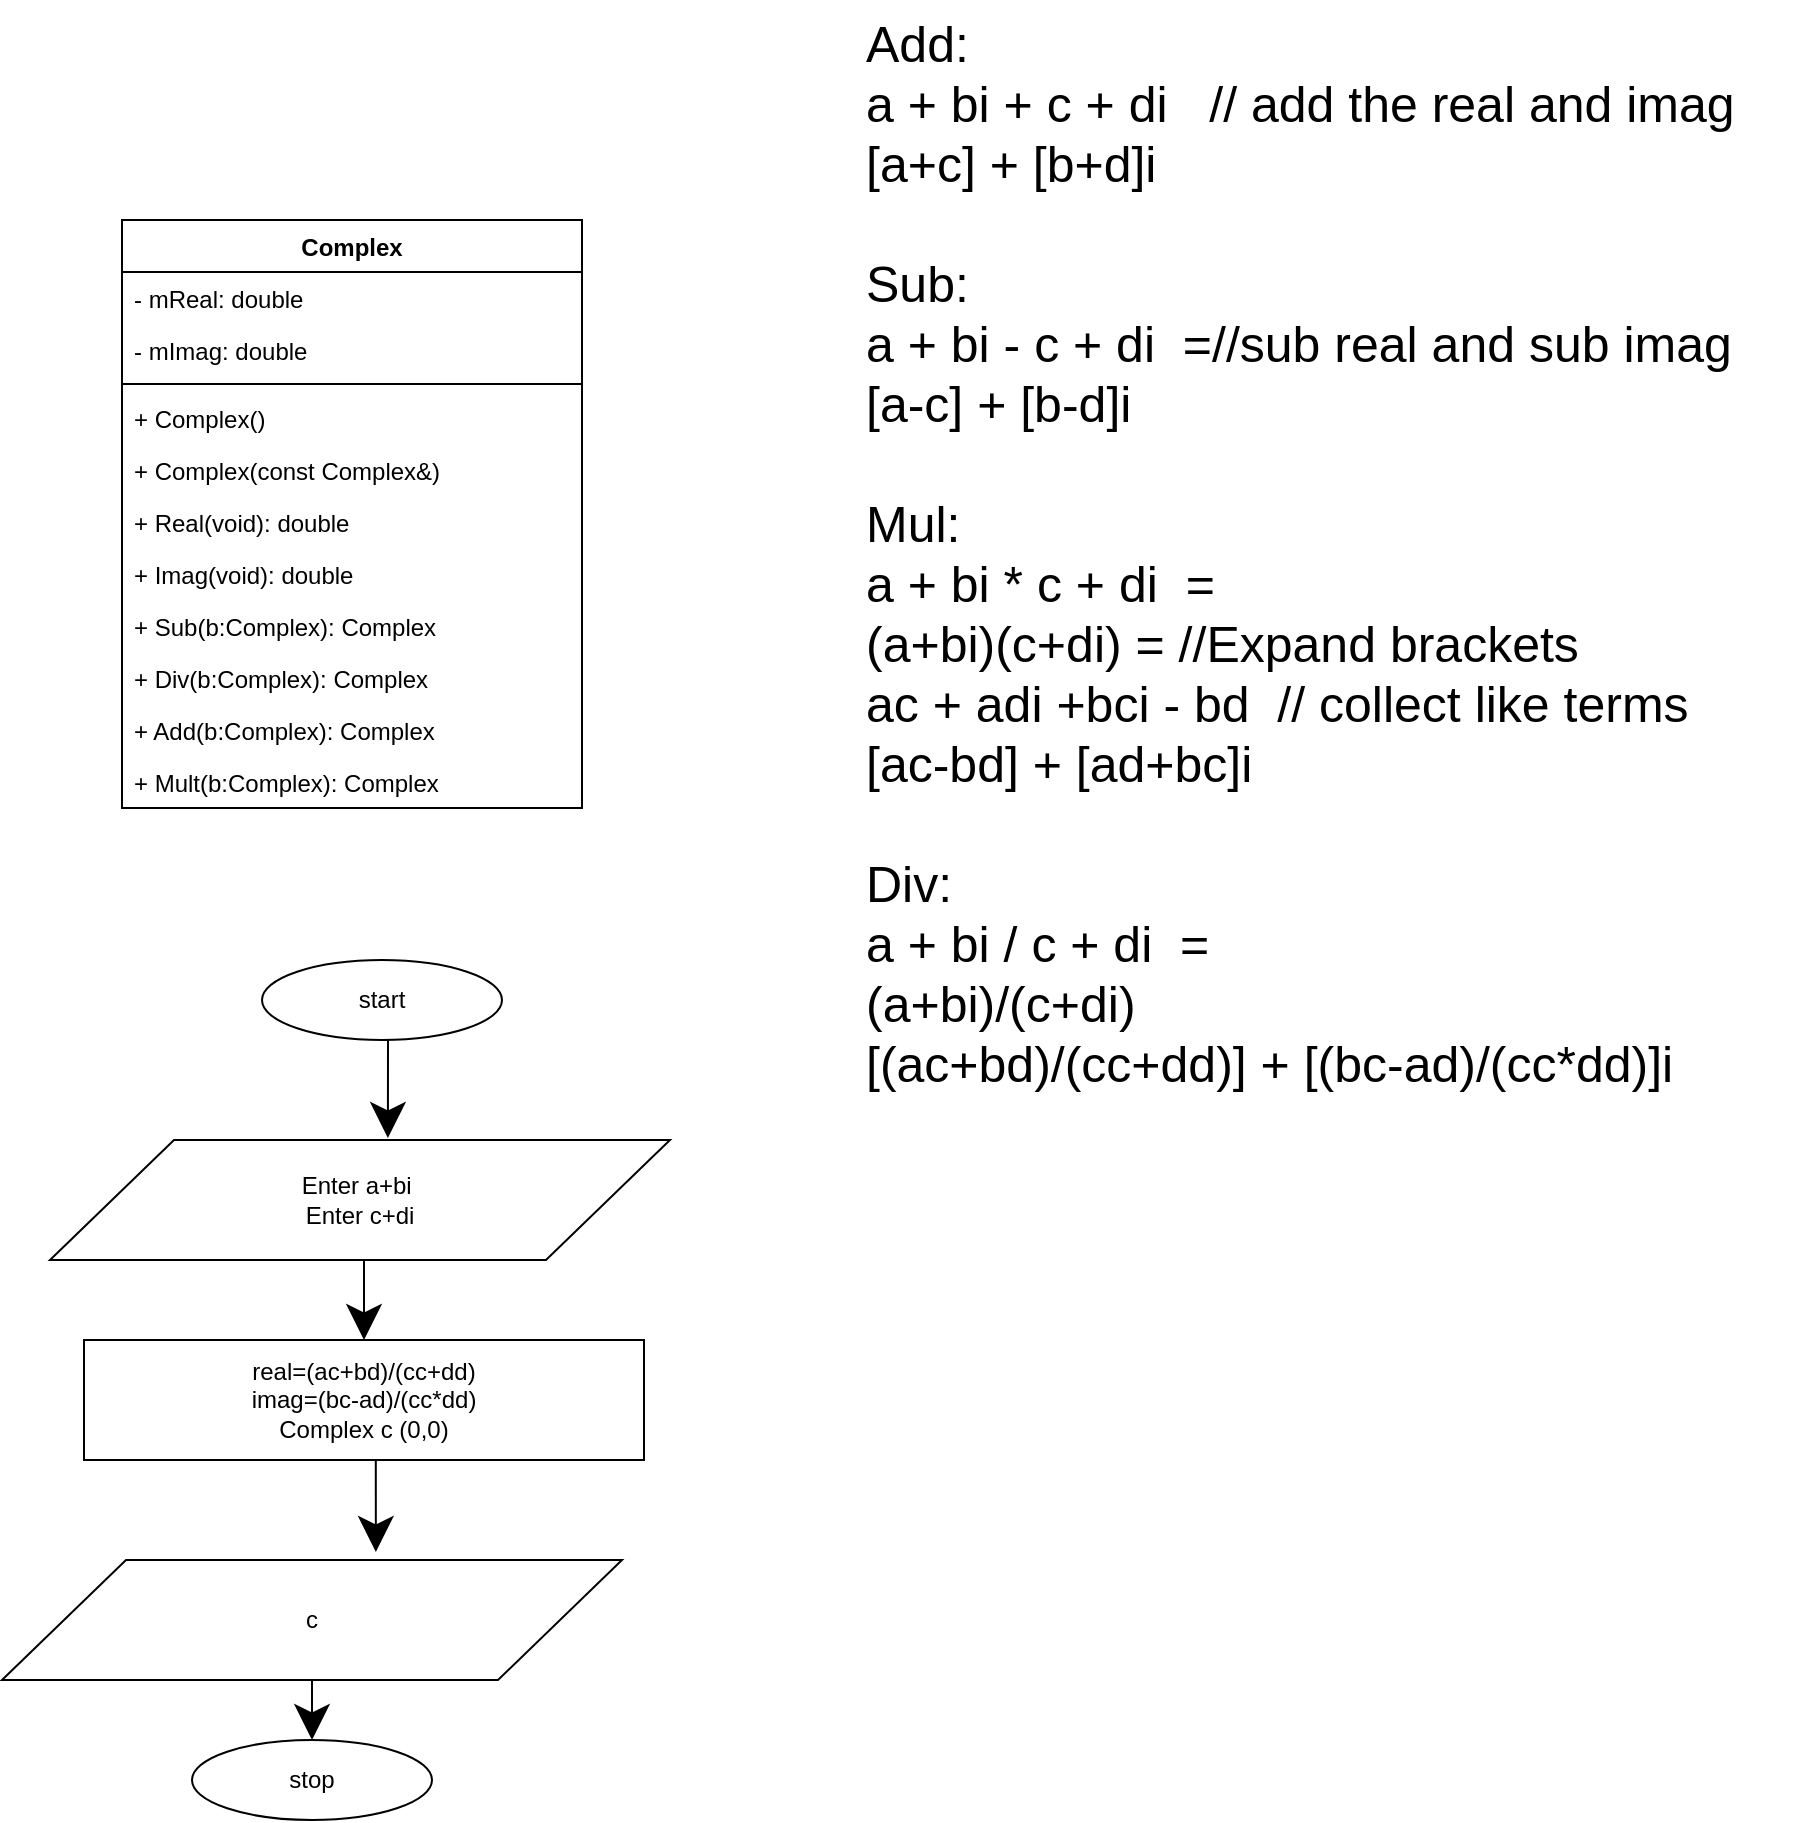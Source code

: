 <mxfile version="13.3.5" type="device"><diagram id="CPYBY-70js2pE2JIcnpi" name="Page-1"><mxGraphModel dx="1422" dy="1922" grid="1" gridSize="10" guides="1" tooltips="1" connect="1" arrows="1" fold="1" page="1" pageScale="1" pageWidth="850" pageHeight="1100" math="0" shadow="0"><root><mxCell id="0"/><mxCell id="1" parent="0"/><mxCell id="Z9aF-lx4T5aj3cvmSxLz-1" value="Complex" style="swimlane;fontStyle=1;align=center;verticalAlign=top;childLayout=stackLayout;horizontal=1;startSize=26;horizontalStack=0;resizeParent=1;resizeParentMax=0;resizeLast=0;collapsible=1;marginBottom=0;" parent="1" vertex="1"><mxGeometry x="90" y="30" width="230" height="294" as="geometry"/></mxCell><mxCell id="Z9aF-lx4T5aj3cvmSxLz-5" value="- mReal: double" style="text;strokeColor=none;fillColor=none;align=left;verticalAlign=top;spacingLeft=4;spacingRight=4;overflow=hidden;rotatable=0;points=[[0,0.5],[1,0.5]];portConstraint=eastwest;" parent="Z9aF-lx4T5aj3cvmSxLz-1" vertex="1"><mxGeometry y="26" width="230" height="26" as="geometry"/></mxCell><mxCell id="Z9aF-lx4T5aj3cvmSxLz-2" value="- mImag: double" style="text;strokeColor=none;fillColor=none;align=left;verticalAlign=top;spacingLeft=4;spacingRight=4;overflow=hidden;rotatable=0;points=[[0,0.5],[1,0.5]];portConstraint=eastwest;" parent="Z9aF-lx4T5aj3cvmSxLz-1" vertex="1"><mxGeometry y="52" width="230" height="26" as="geometry"/></mxCell><mxCell id="Z9aF-lx4T5aj3cvmSxLz-3" value="" style="line;strokeWidth=1;fillColor=none;align=left;verticalAlign=middle;spacingTop=-1;spacingLeft=3;spacingRight=3;rotatable=0;labelPosition=right;points=[];portConstraint=eastwest;" parent="Z9aF-lx4T5aj3cvmSxLz-1" vertex="1"><mxGeometry y="78" width="230" height="8" as="geometry"/></mxCell><mxCell id="Z9aF-lx4T5aj3cvmSxLz-6" value="+ Complex()" style="text;strokeColor=none;fillColor=none;align=left;verticalAlign=top;spacingLeft=4;spacingRight=4;overflow=hidden;rotatable=0;points=[[0,0.5],[1,0.5]];portConstraint=eastwest;" parent="Z9aF-lx4T5aj3cvmSxLz-1" vertex="1"><mxGeometry y="86" width="230" height="26" as="geometry"/></mxCell><mxCell id="Z9aF-lx4T5aj3cvmSxLz-7" value="+ Complex(const Complex&amp;)" style="text;strokeColor=none;fillColor=none;align=left;verticalAlign=top;spacingLeft=4;spacingRight=4;overflow=hidden;rotatable=0;points=[[0,0.5],[1,0.5]];portConstraint=eastwest;" parent="Z9aF-lx4T5aj3cvmSxLz-1" vertex="1"><mxGeometry y="112" width="230" height="26" as="geometry"/></mxCell><mxCell id="Z9aF-lx4T5aj3cvmSxLz-8" value="+ Real(void): double" style="text;strokeColor=none;fillColor=none;align=left;verticalAlign=top;spacingLeft=4;spacingRight=4;overflow=hidden;rotatable=0;points=[[0,0.5],[1,0.5]];portConstraint=eastwest;" parent="Z9aF-lx4T5aj3cvmSxLz-1" vertex="1"><mxGeometry y="138" width="230" height="26" as="geometry"/></mxCell><mxCell id="Z9aF-lx4T5aj3cvmSxLz-10" value="+ Imag(void): double" style="text;strokeColor=none;fillColor=none;align=left;verticalAlign=top;spacingLeft=4;spacingRight=4;overflow=hidden;rotatable=0;points=[[0,0.5],[1,0.5]];portConstraint=eastwest;" parent="Z9aF-lx4T5aj3cvmSxLz-1" vertex="1"><mxGeometry y="164" width="230" height="26" as="geometry"/></mxCell><mxCell id="Z9aF-lx4T5aj3cvmSxLz-12" value="+ Sub(b:Complex): Complex" style="text;strokeColor=none;fillColor=none;align=left;verticalAlign=top;spacingLeft=4;spacingRight=4;overflow=hidden;rotatable=0;points=[[0,0.5],[1,0.5]];portConstraint=eastwest;" parent="Z9aF-lx4T5aj3cvmSxLz-1" vertex="1"><mxGeometry y="190" width="230" height="26" as="geometry"/></mxCell><mxCell id="Z9aF-lx4T5aj3cvmSxLz-13" value="+ Div(b:Complex): Complex" style="text;strokeColor=none;fillColor=none;align=left;verticalAlign=top;spacingLeft=4;spacingRight=4;overflow=hidden;rotatable=0;points=[[0,0.5],[1,0.5]];portConstraint=eastwest;" parent="Z9aF-lx4T5aj3cvmSxLz-1" vertex="1"><mxGeometry y="216" width="230" height="26" as="geometry"/></mxCell><mxCell id="Z9aF-lx4T5aj3cvmSxLz-16" value="+ Add(b:Complex): Complex" style="text;strokeColor=none;fillColor=none;align=left;verticalAlign=top;spacingLeft=4;spacingRight=4;overflow=hidden;rotatable=0;points=[[0,0.5],[1,0.5]];portConstraint=eastwest;" parent="Z9aF-lx4T5aj3cvmSxLz-1" vertex="1"><mxGeometry y="242" width="230" height="26" as="geometry"/></mxCell><mxCell id="Z9aF-lx4T5aj3cvmSxLz-4" value="+ Mult(b:Complex): Complex" style="text;strokeColor=none;fillColor=none;align=left;verticalAlign=top;spacingLeft=4;spacingRight=4;overflow=hidden;rotatable=0;points=[[0,0.5],[1,0.5]];portConstraint=eastwest;" parent="Z9aF-lx4T5aj3cvmSxLz-1" vertex="1"><mxGeometry y="268" width="230" height="26" as="geometry"/></mxCell><mxCell id="IOGxaSxdBJrgPNEsyDaA-1" value="&lt;font style=&quot;font-size: 25px&quot;&gt;&lt;font style=&quot;font-size: 25px&quot;&gt;Add:&lt;br&gt;a + bi + c + di&amp;nbsp; &amp;nbsp;// add the real and imag&lt;br&gt;[a+c] + [b+d]i&lt;br&gt;&lt;br&gt;Sub:&lt;br&gt;&lt;/font&gt;&lt;div&gt;&lt;font style=&quot;font-size: 25px&quot;&gt;a + bi - c + di&amp;nbsp; =//sub real and sub imag&lt;/font&gt;&lt;/div&gt;&lt;div&gt;&lt;font style=&quot;font-size: 25px&quot;&gt;[a-c] + [b-d]i&lt;/font&gt;&lt;/div&gt;&lt;div&gt;&lt;font style=&quot;font-size: 25px&quot;&gt;&lt;br&gt;&lt;/font&gt;&lt;/div&gt;&lt;font style=&quot;font-size: 25px&quot;&gt;Mul:&lt;br&gt;&lt;/font&gt;&lt;div&gt;&lt;font style=&quot;font-size: 25px&quot;&gt;a + bi * c + di&amp;nbsp; =&lt;/font&gt;&lt;/div&gt;&lt;div&gt;&lt;font style=&quot;font-size: 25px&quot;&gt;(a+bi)(c+di) = //Expand brackets&lt;/font&gt;&lt;/div&gt;&lt;div&gt;&lt;font style=&quot;font-size: 25px&quot;&gt;ac + adi +bci - bd&amp;nbsp; // collect like terms&lt;/font&gt;&lt;/div&gt;&lt;div&gt;&lt;font style=&quot;font-size: 25px&quot;&gt;[ac-bd] + [ad+bc]i&lt;/font&gt;&lt;/div&gt;&lt;div&gt;&lt;font style=&quot;font-size: 25px&quot;&gt;&lt;br&gt;&lt;/font&gt;&lt;/div&gt;&lt;font style=&quot;font-size: 25px&quot;&gt;Div:&lt;br&gt;&lt;/font&gt;&lt;div&gt;&lt;font style=&quot;font-size: 25px&quot;&gt;a + bi / c + di&amp;nbsp; =&lt;/font&gt;&lt;/div&gt;&lt;div&gt;(a+bi)/(c+di)&lt;/div&gt;&lt;div&gt;[(ac+bd)/(cc+dd)] + [(bc-ad)/(cc*dd)]i&lt;/div&gt;&lt;/font&gt;" style="text;html=1;strokeColor=none;fillColor=none;align=left;verticalAlign=top;whiteSpace=wrap;rounded=0;" vertex="1" parent="1"><mxGeometry x="460" y="-80" width="470" height="650" as="geometry"/></mxCell><mxCell id="IOGxaSxdBJrgPNEsyDaA-8" style="edgeStyle=orthogonalEdgeStyle;rounded=0;orthogonalLoop=1;jettySize=auto;html=1;exitX=0.5;exitY=1;exitDx=0;exitDy=0;entryX=0.545;entryY=-0.017;entryDx=0;entryDy=0;entryPerimeter=0;endSize=15;" edge="1" parent="1" source="IOGxaSxdBJrgPNEsyDaA-2" target="IOGxaSxdBJrgPNEsyDaA-3"><mxGeometry relative="1" as="geometry"/></mxCell><mxCell id="IOGxaSxdBJrgPNEsyDaA-2" value="start" style="ellipse;whiteSpace=wrap;html=1;align=center;" vertex="1" parent="1"><mxGeometry x="160" y="400" width="120" height="40" as="geometry"/></mxCell><mxCell id="IOGxaSxdBJrgPNEsyDaA-9" style="edgeStyle=orthogonalEdgeStyle;rounded=0;orthogonalLoop=1;jettySize=auto;html=1;exitX=0.5;exitY=1;exitDx=0;exitDy=0;entryX=0.5;entryY=0;entryDx=0;entryDy=0;endSize=15;strokeColor=#000000;" edge="1" parent="1" source="IOGxaSxdBJrgPNEsyDaA-3" target="IOGxaSxdBJrgPNEsyDaA-5"><mxGeometry relative="1" as="geometry"/></mxCell><mxCell id="IOGxaSxdBJrgPNEsyDaA-3" value="Enter a+bi&amp;nbsp;&lt;br&gt;Enter c+di" style="shape=parallelogram;perimeter=parallelogramPerimeter;whiteSpace=wrap;html=1;align=center;" vertex="1" parent="1"><mxGeometry x="54" y="490" width="310" height="60" as="geometry"/></mxCell><mxCell id="IOGxaSxdBJrgPNEsyDaA-10" style="edgeStyle=orthogonalEdgeStyle;rounded=0;orthogonalLoop=1;jettySize=auto;html=1;exitX=0.5;exitY=1;exitDx=0;exitDy=0;entryX=0.603;entryY=-0.067;entryDx=0;entryDy=0;entryPerimeter=0;endSize=15;strokeColor=#000000;" edge="1" parent="1" source="IOGxaSxdBJrgPNEsyDaA-5" target="IOGxaSxdBJrgPNEsyDaA-6"><mxGeometry relative="1" as="geometry"/></mxCell><mxCell id="IOGxaSxdBJrgPNEsyDaA-5" value="real=(ac+bd)/(cc+dd)&lt;br&gt;imag=(bc-ad)/(cc*dd)&lt;br&gt;Complex c (0,0)" style="rounded=0;whiteSpace=wrap;html=1;align=center;" vertex="1" parent="1"><mxGeometry x="71" y="590" width="280" height="60" as="geometry"/></mxCell><mxCell id="IOGxaSxdBJrgPNEsyDaA-11" style="edgeStyle=orthogonalEdgeStyle;rounded=0;orthogonalLoop=1;jettySize=auto;html=1;exitX=0.5;exitY=1;exitDx=0;exitDy=0;entryX=0.5;entryY=0;entryDx=0;entryDy=0;endSize=15;strokeColor=#000000;" edge="1" parent="1" source="IOGxaSxdBJrgPNEsyDaA-6" target="IOGxaSxdBJrgPNEsyDaA-7"><mxGeometry relative="1" as="geometry"/></mxCell><mxCell id="IOGxaSxdBJrgPNEsyDaA-6" value="c" style="shape=parallelogram;perimeter=parallelogramPerimeter;whiteSpace=wrap;html=1;align=center;" vertex="1" parent="1"><mxGeometry x="30" y="700" width="310" height="60" as="geometry"/></mxCell><mxCell id="IOGxaSxdBJrgPNEsyDaA-7" value="stop" style="ellipse;whiteSpace=wrap;html=1;align=center;" vertex="1" parent="1"><mxGeometry x="125" y="790" width="120" height="40" as="geometry"/></mxCell></root></mxGraphModel></diagram></mxfile>